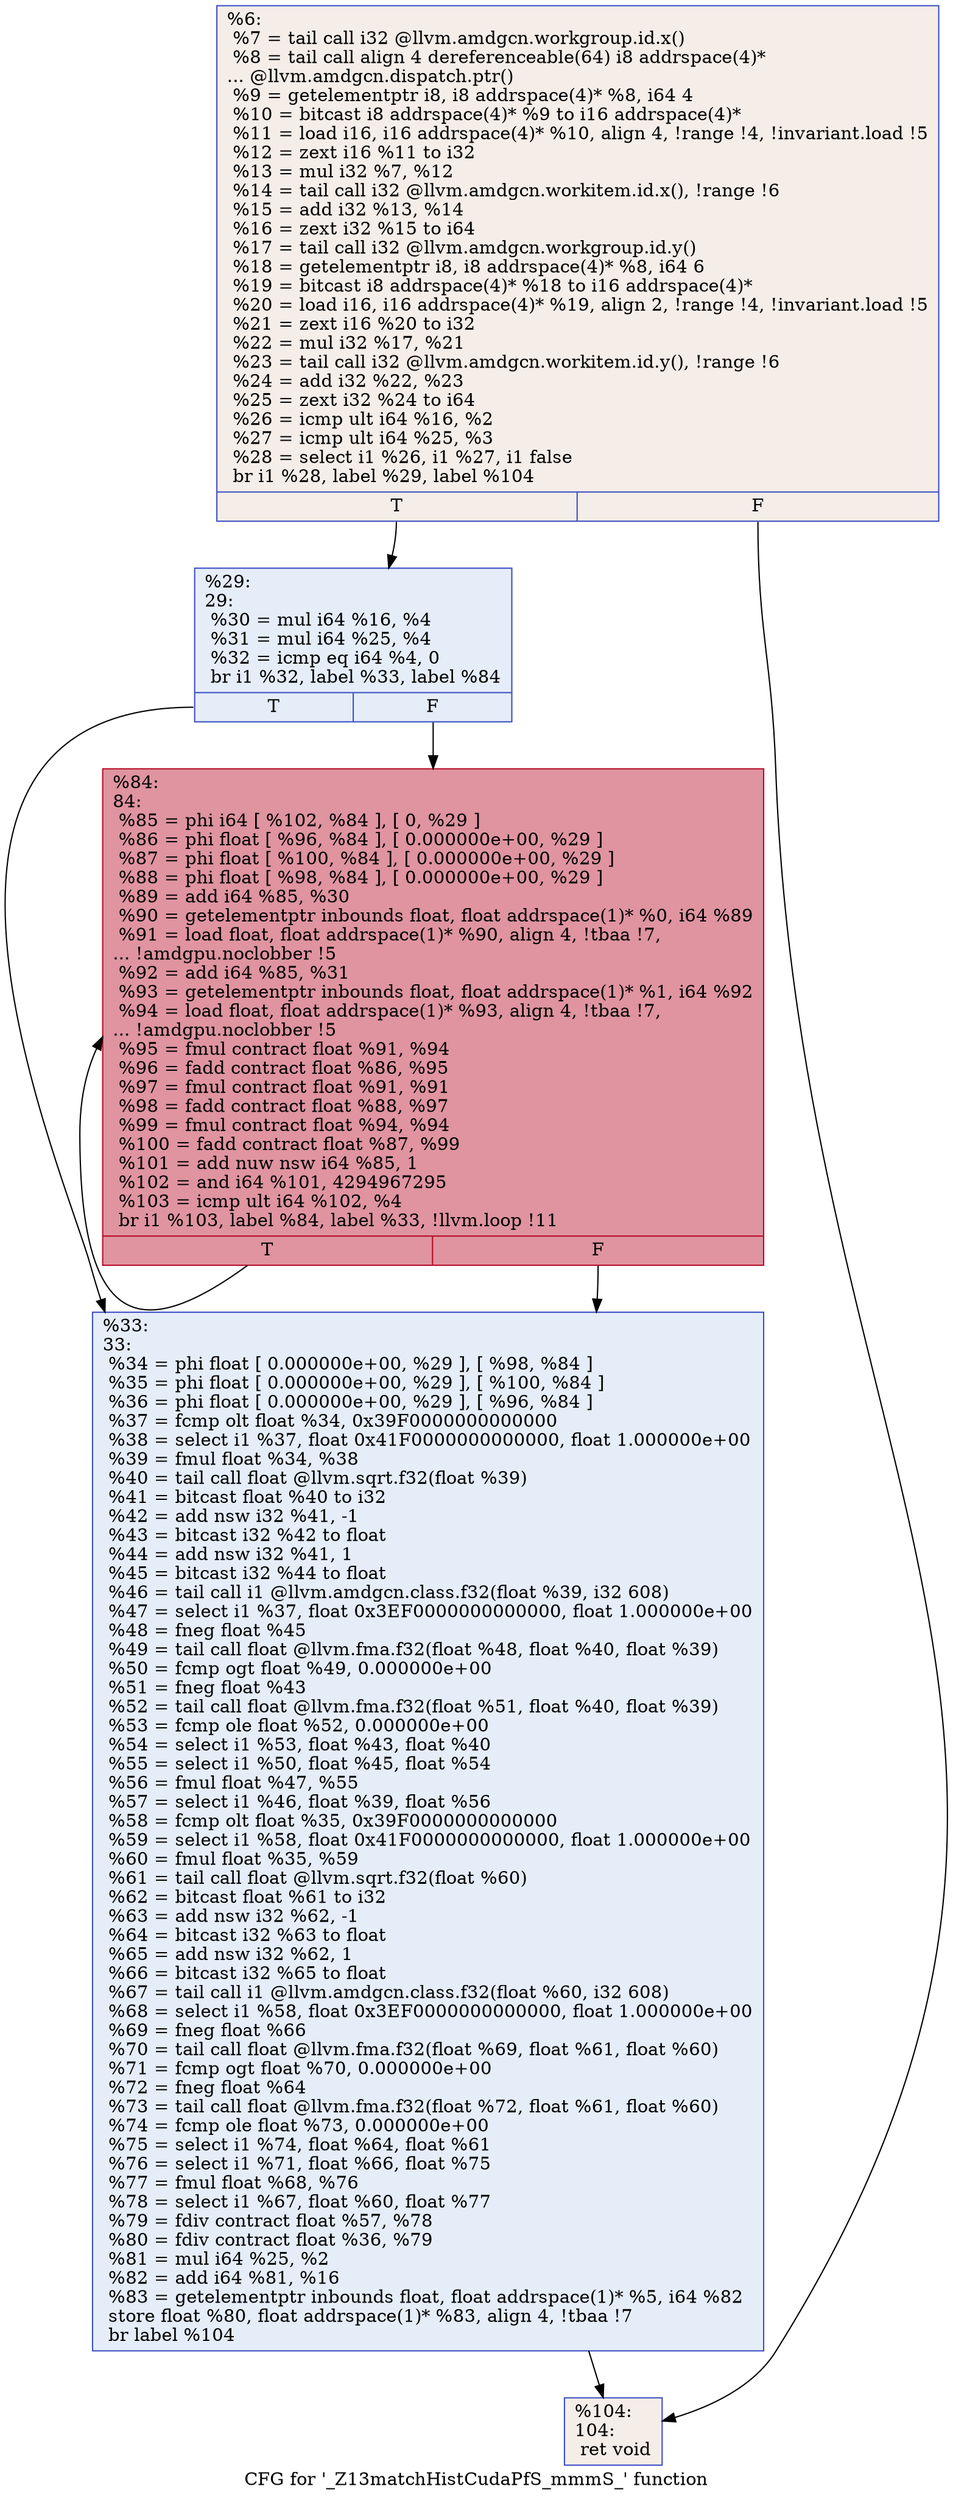 digraph "CFG for '_Z13matchHistCudaPfS_mmmS_' function" {
	label="CFG for '_Z13matchHistCudaPfS_mmmS_' function";

	Node0x5fbb270 [shape=record,color="#3d50c3ff", style=filled, fillcolor="#e8d6cc70",label="{%6:\l  %7 = tail call i32 @llvm.amdgcn.workgroup.id.x()\l  %8 = tail call align 4 dereferenceable(64) i8 addrspace(4)*\l... @llvm.amdgcn.dispatch.ptr()\l  %9 = getelementptr i8, i8 addrspace(4)* %8, i64 4\l  %10 = bitcast i8 addrspace(4)* %9 to i16 addrspace(4)*\l  %11 = load i16, i16 addrspace(4)* %10, align 4, !range !4, !invariant.load !5\l  %12 = zext i16 %11 to i32\l  %13 = mul i32 %7, %12\l  %14 = tail call i32 @llvm.amdgcn.workitem.id.x(), !range !6\l  %15 = add i32 %13, %14\l  %16 = zext i32 %15 to i64\l  %17 = tail call i32 @llvm.amdgcn.workgroup.id.y()\l  %18 = getelementptr i8, i8 addrspace(4)* %8, i64 6\l  %19 = bitcast i8 addrspace(4)* %18 to i16 addrspace(4)*\l  %20 = load i16, i16 addrspace(4)* %19, align 2, !range !4, !invariant.load !5\l  %21 = zext i16 %20 to i32\l  %22 = mul i32 %17, %21\l  %23 = tail call i32 @llvm.amdgcn.workitem.id.y(), !range !6\l  %24 = add i32 %22, %23\l  %25 = zext i32 %24 to i64\l  %26 = icmp ult i64 %16, %2\l  %27 = icmp ult i64 %25, %3\l  %28 = select i1 %26, i1 %27, i1 false\l  br i1 %28, label %29, label %104\l|{<s0>T|<s1>F}}"];
	Node0x5fbb270:s0 -> Node0x5fbedc0;
	Node0x5fbb270:s1 -> Node0x5fbee50;
	Node0x5fbedc0 [shape=record,color="#3d50c3ff", style=filled, fillcolor="#c5d6f270",label="{%29:\l29:                                               \l  %30 = mul i64 %16, %4\l  %31 = mul i64 %25, %4\l  %32 = icmp eq i64 %4, 0\l  br i1 %32, label %33, label %84\l|{<s0>T|<s1>F}}"];
	Node0x5fbedc0:s0 -> Node0x5fbd120;
	Node0x5fbedc0:s1 -> Node0x5fbd170;
	Node0x5fbd120 [shape=record,color="#3d50c3ff", style=filled, fillcolor="#c5d6f270",label="{%33:\l33:                                               \l  %34 = phi float [ 0.000000e+00, %29 ], [ %98, %84 ]\l  %35 = phi float [ 0.000000e+00, %29 ], [ %100, %84 ]\l  %36 = phi float [ 0.000000e+00, %29 ], [ %96, %84 ]\l  %37 = fcmp olt float %34, 0x39F0000000000000\l  %38 = select i1 %37, float 0x41F0000000000000, float 1.000000e+00\l  %39 = fmul float %34, %38\l  %40 = tail call float @llvm.sqrt.f32(float %39)\l  %41 = bitcast float %40 to i32\l  %42 = add nsw i32 %41, -1\l  %43 = bitcast i32 %42 to float\l  %44 = add nsw i32 %41, 1\l  %45 = bitcast i32 %44 to float\l  %46 = tail call i1 @llvm.amdgcn.class.f32(float %39, i32 608)\l  %47 = select i1 %37, float 0x3EF0000000000000, float 1.000000e+00\l  %48 = fneg float %45\l  %49 = tail call float @llvm.fma.f32(float %48, float %40, float %39)\l  %50 = fcmp ogt float %49, 0.000000e+00\l  %51 = fneg float %43\l  %52 = tail call float @llvm.fma.f32(float %51, float %40, float %39)\l  %53 = fcmp ole float %52, 0.000000e+00\l  %54 = select i1 %53, float %43, float %40\l  %55 = select i1 %50, float %45, float %54\l  %56 = fmul float %47, %55\l  %57 = select i1 %46, float %39, float %56\l  %58 = fcmp olt float %35, 0x39F0000000000000\l  %59 = select i1 %58, float 0x41F0000000000000, float 1.000000e+00\l  %60 = fmul float %35, %59\l  %61 = tail call float @llvm.sqrt.f32(float %60)\l  %62 = bitcast float %61 to i32\l  %63 = add nsw i32 %62, -1\l  %64 = bitcast i32 %63 to float\l  %65 = add nsw i32 %62, 1\l  %66 = bitcast i32 %65 to float\l  %67 = tail call i1 @llvm.amdgcn.class.f32(float %60, i32 608)\l  %68 = select i1 %58, float 0x3EF0000000000000, float 1.000000e+00\l  %69 = fneg float %66\l  %70 = tail call float @llvm.fma.f32(float %69, float %61, float %60)\l  %71 = fcmp ogt float %70, 0.000000e+00\l  %72 = fneg float %64\l  %73 = tail call float @llvm.fma.f32(float %72, float %61, float %60)\l  %74 = fcmp ole float %73, 0.000000e+00\l  %75 = select i1 %74, float %64, float %61\l  %76 = select i1 %71, float %66, float %75\l  %77 = fmul float %68, %76\l  %78 = select i1 %67, float %60, float %77\l  %79 = fdiv contract float %57, %78\l  %80 = fdiv contract float %36, %79\l  %81 = mul i64 %25, %2\l  %82 = add i64 %81, %16\l  %83 = getelementptr inbounds float, float addrspace(1)* %5, i64 %82\l  store float %80, float addrspace(1)* %83, align 4, !tbaa !7\l  br label %104\l}"];
	Node0x5fbd120 -> Node0x5fbee50;
	Node0x5fbd170 [shape=record,color="#b70d28ff", style=filled, fillcolor="#b70d2870",label="{%84:\l84:                                               \l  %85 = phi i64 [ %102, %84 ], [ 0, %29 ]\l  %86 = phi float [ %96, %84 ], [ 0.000000e+00, %29 ]\l  %87 = phi float [ %100, %84 ], [ 0.000000e+00, %29 ]\l  %88 = phi float [ %98, %84 ], [ 0.000000e+00, %29 ]\l  %89 = add i64 %85, %30\l  %90 = getelementptr inbounds float, float addrspace(1)* %0, i64 %89\l  %91 = load float, float addrspace(1)* %90, align 4, !tbaa !7,\l... !amdgpu.noclobber !5\l  %92 = add i64 %85, %31\l  %93 = getelementptr inbounds float, float addrspace(1)* %1, i64 %92\l  %94 = load float, float addrspace(1)* %93, align 4, !tbaa !7,\l... !amdgpu.noclobber !5\l  %95 = fmul contract float %91, %94\l  %96 = fadd contract float %86, %95\l  %97 = fmul contract float %91, %91\l  %98 = fadd contract float %88, %97\l  %99 = fmul contract float %94, %94\l  %100 = fadd contract float %87, %99\l  %101 = add nuw nsw i64 %85, 1\l  %102 = and i64 %101, 4294967295\l  %103 = icmp ult i64 %102, %4\l  br i1 %103, label %84, label %33, !llvm.loop !11\l|{<s0>T|<s1>F}}"];
	Node0x5fbd170:s0 -> Node0x5fbd170;
	Node0x5fbd170:s1 -> Node0x5fbd120;
	Node0x5fbee50 [shape=record,color="#3d50c3ff", style=filled, fillcolor="#e8d6cc70",label="{%104:\l104:                                              \l  ret void\l}"];
}

